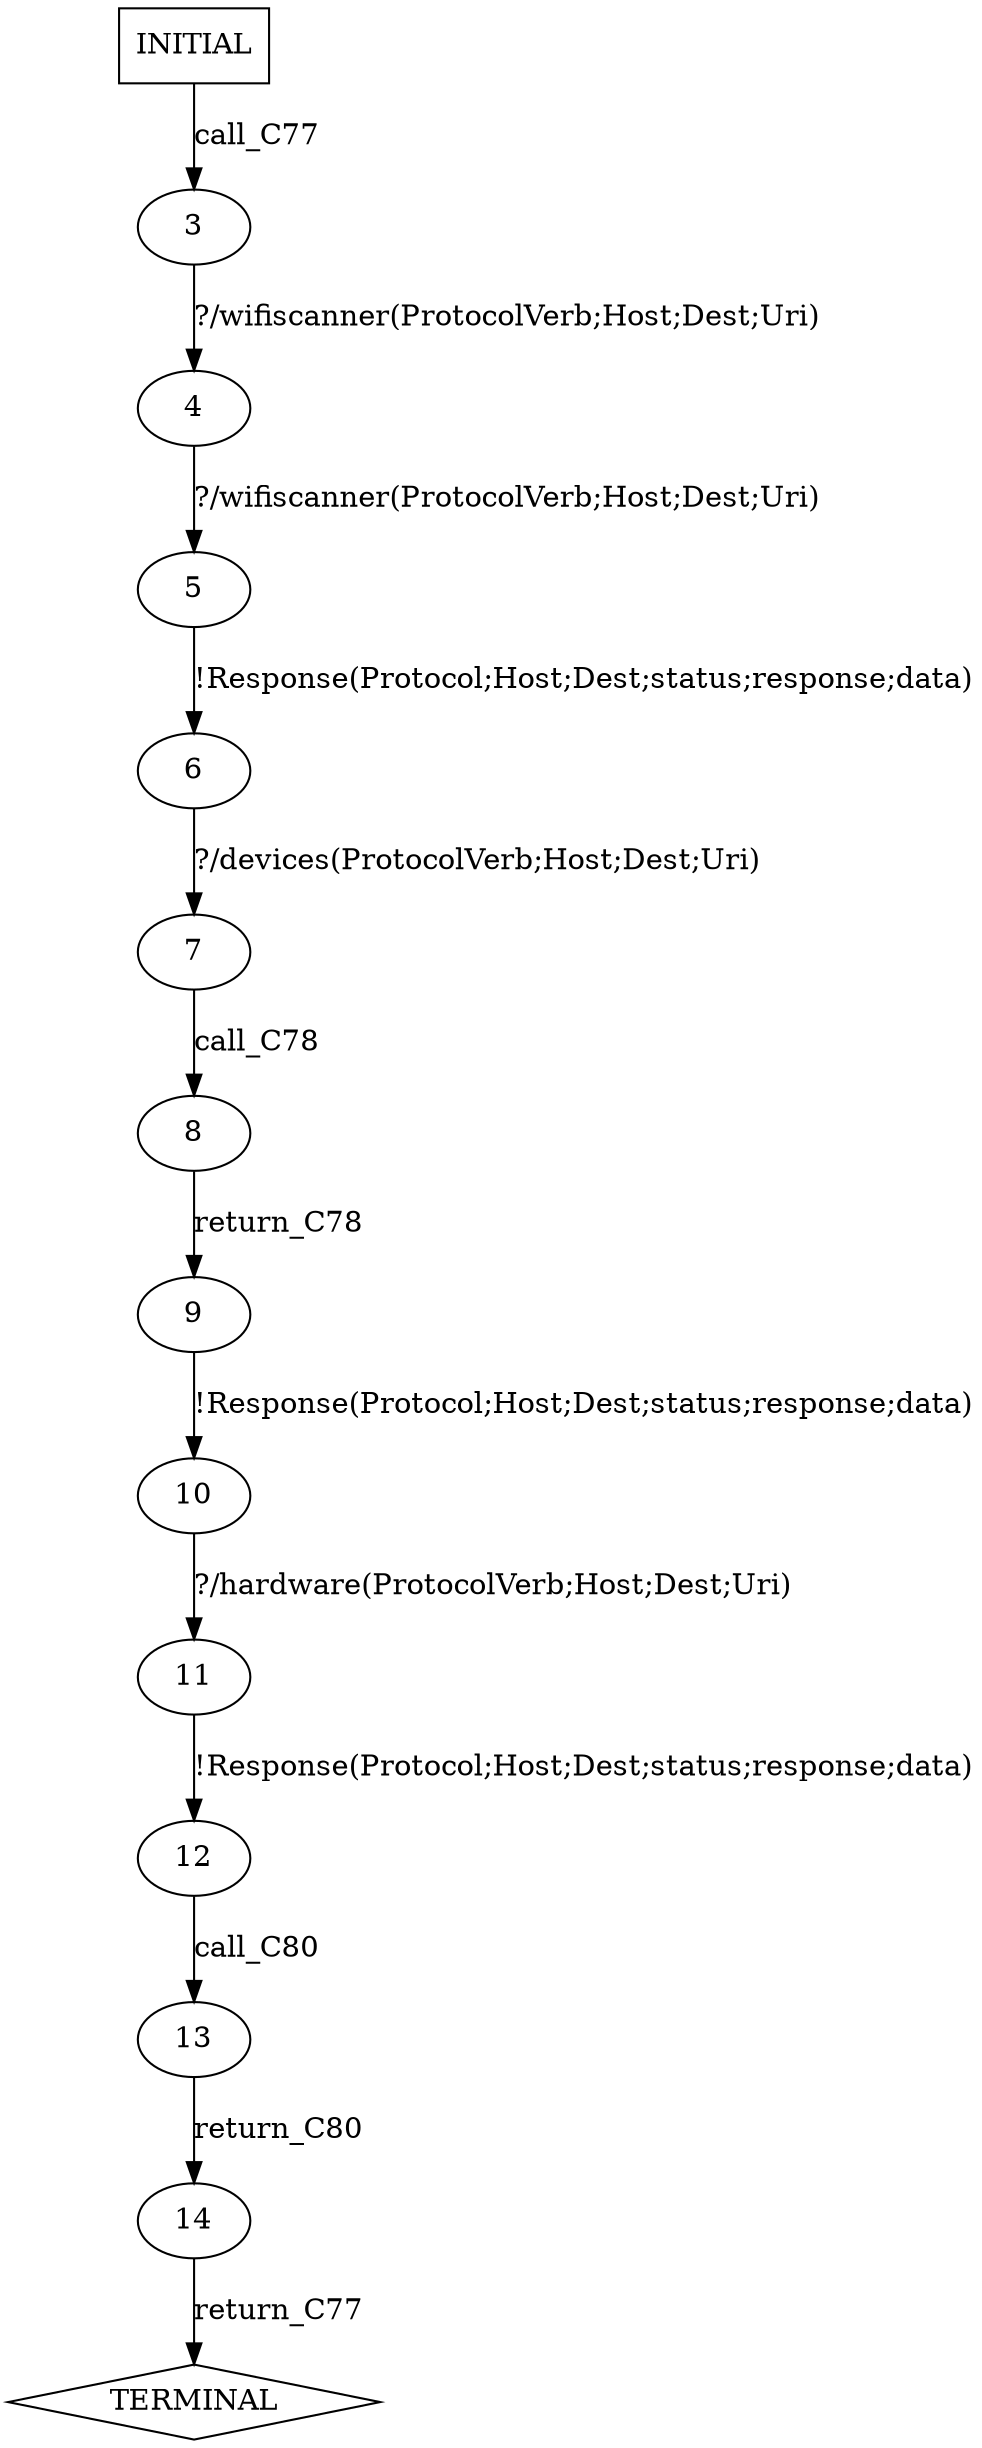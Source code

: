 digraph G {
  0 [label="INITIAL",shape=box];
  1 [label="TERMINAL",shape=diamond];
  3 [label="3"];
  4 [label="4"];
  5 [label="5"];
  6 [label="6"];
  7 [label="7"];
  8 [label="8"];
  9 [label="9"];
  10 [label="10"];
  11 [label="11"];
  12 [label="12"];
  13 [label="13"];
  14 [label="14"];
0->3  [label="call_C77"];
3->4 [label="?/wifiscanner(ProtocolVerb;Host;Dest;Uri)"];
4->5 [label="?/wifiscanner(ProtocolVerb;Host;Dest;Uri)"];
5->6 [label="!Response(Protocol;Host;Dest;status;response;data)"];
6->7 [label="?/devices(ProtocolVerb;Host;Dest;Uri)"];
7->8  [label="call_C78"];
8->9  [label="return_C78"];
9->10 [label="!Response(Protocol;Host;Dest;status;response;data)"];
10->11 [label="?/hardware(ProtocolVerb;Host;Dest;Uri)"];
11->12 [label="!Response(Protocol;Host;Dest;status;response;data)"];
12->13  [label="call_C80"];
13->14  [label="return_C80"];
14->1  [label="return_C77"];
}

